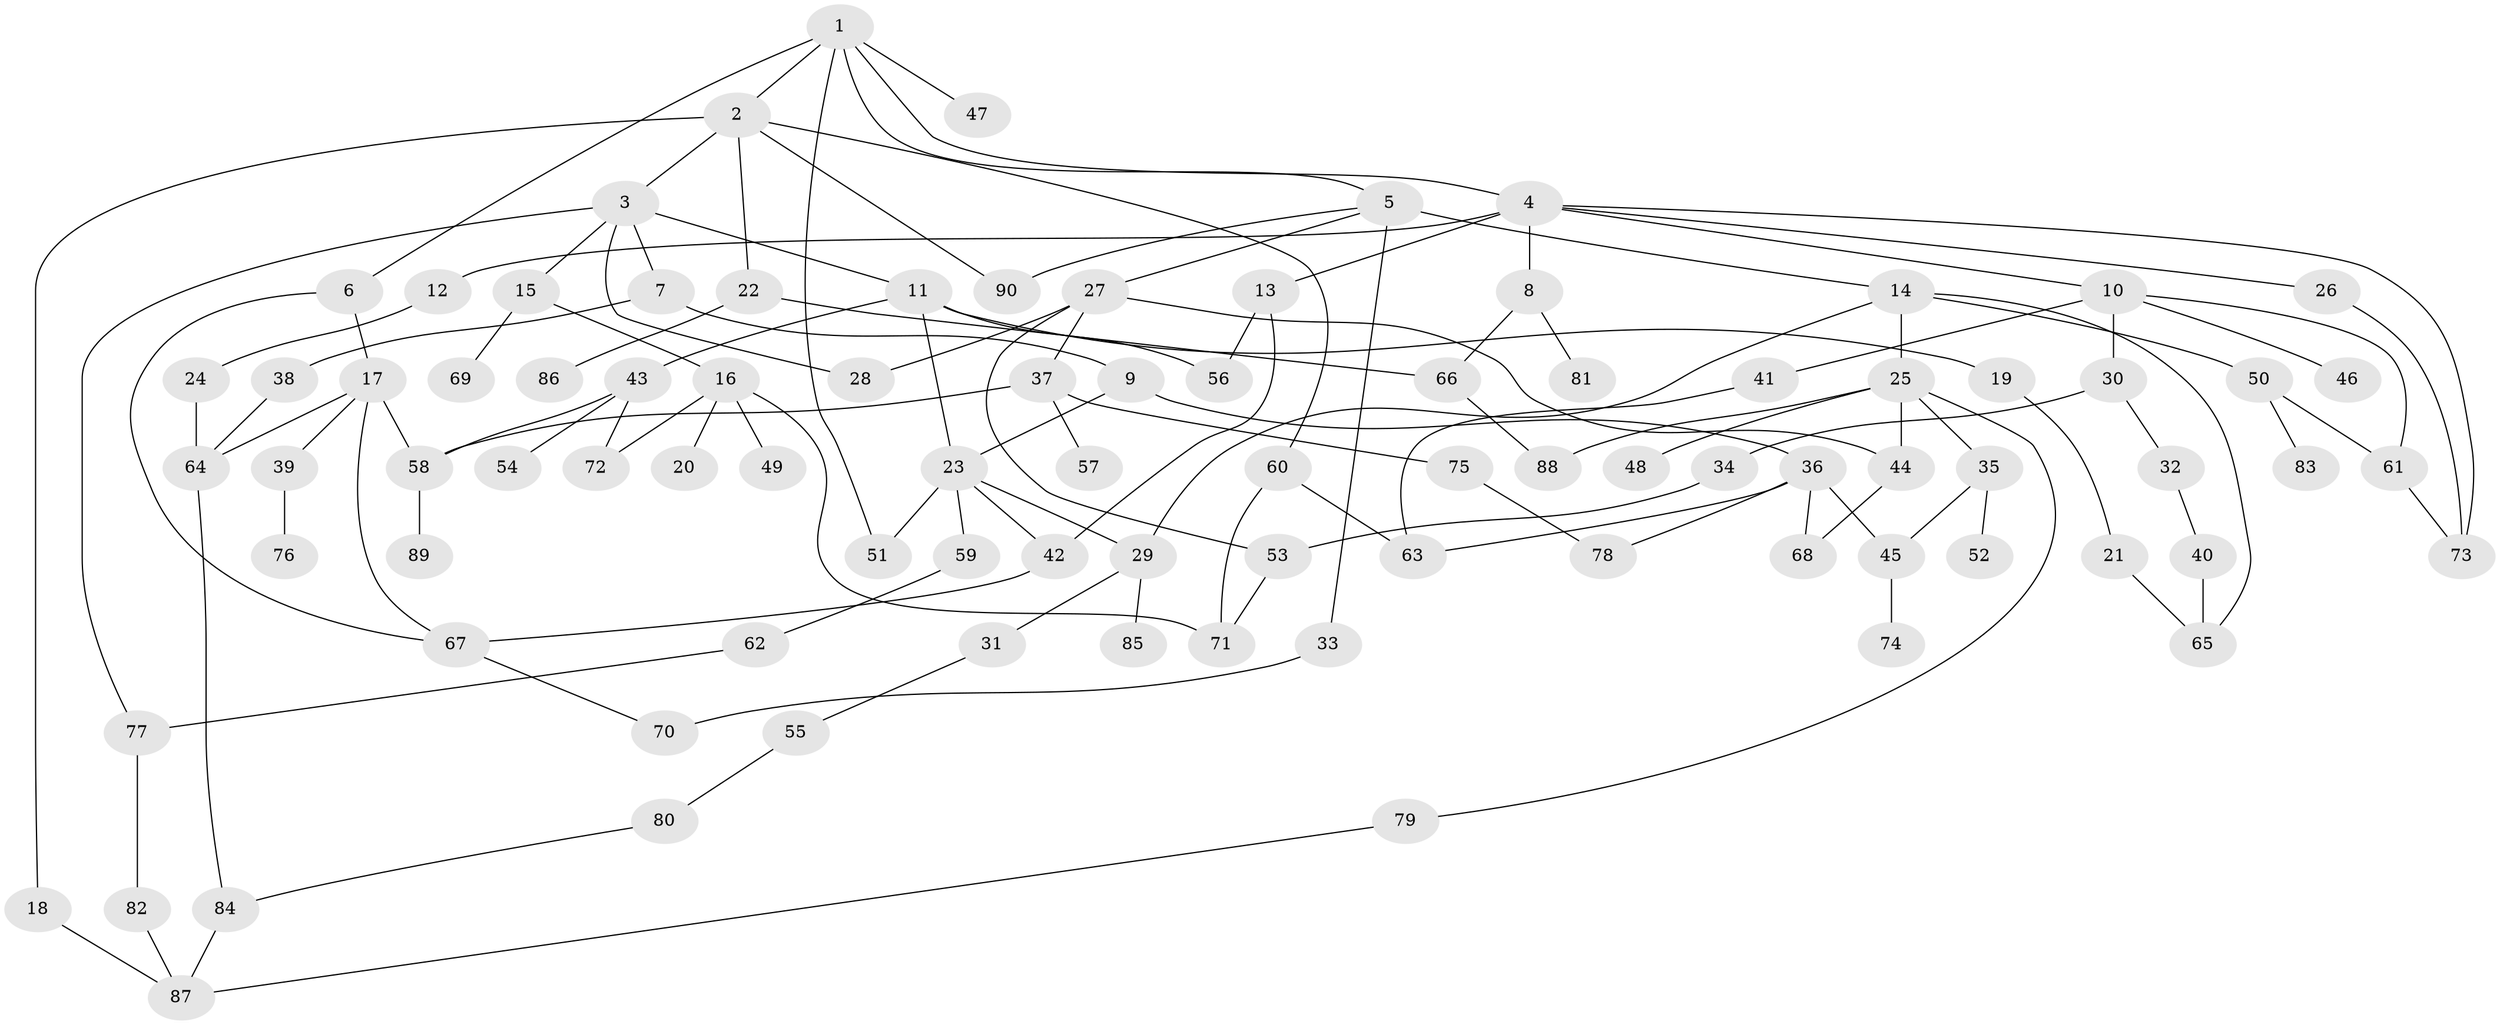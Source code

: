 // coarse degree distribution, {6: 0.08771929824561403, 7: 0.03508771929824561, 8: 0.017543859649122806, 3: 0.17543859649122806, 2: 0.3157894736842105, 5: 0.05263157894736842, 9: 0.017543859649122806, 4: 0.12280701754385964, 1: 0.17543859649122806}
// Generated by graph-tools (version 1.1) at 2025/23/03/03/25 07:23:35]
// undirected, 90 vertices, 125 edges
graph export_dot {
graph [start="1"]
  node [color=gray90,style=filled];
  1;
  2;
  3;
  4;
  5;
  6;
  7;
  8;
  9;
  10;
  11;
  12;
  13;
  14;
  15;
  16;
  17;
  18;
  19;
  20;
  21;
  22;
  23;
  24;
  25;
  26;
  27;
  28;
  29;
  30;
  31;
  32;
  33;
  34;
  35;
  36;
  37;
  38;
  39;
  40;
  41;
  42;
  43;
  44;
  45;
  46;
  47;
  48;
  49;
  50;
  51;
  52;
  53;
  54;
  55;
  56;
  57;
  58;
  59;
  60;
  61;
  62;
  63;
  64;
  65;
  66;
  67;
  68;
  69;
  70;
  71;
  72;
  73;
  74;
  75;
  76;
  77;
  78;
  79;
  80;
  81;
  82;
  83;
  84;
  85;
  86;
  87;
  88;
  89;
  90;
  1 -- 2;
  1 -- 4;
  1 -- 5;
  1 -- 6;
  1 -- 47;
  1 -- 51;
  2 -- 3;
  2 -- 18;
  2 -- 22;
  2 -- 60;
  2 -- 90;
  3 -- 7;
  3 -- 11;
  3 -- 15;
  3 -- 28;
  3 -- 77;
  4 -- 8;
  4 -- 10;
  4 -- 12;
  4 -- 13;
  4 -- 26;
  4 -- 73;
  5 -- 14;
  5 -- 27;
  5 -- 33;
  5 -- 90;
  6 -- 17;
  6 -- 67;
  7 -- 9;
  7 -- 38;
  8 -- 66;
  8 -- 81;
  9 -- 23;
  9 -- 36;
  10 -- 30;
  10 -- 41;
  10 -- 46;
  10 -- 61;
  11 -- 19;
  11 -- 43;
  11 -- 56;
  11 -- 23;
  12 -- 24;
  13 -- 42;
  13 -- 56;
  14 -- 25;
  14 -- 50;
  14 -- 65;
  14 -- 29;
  15 -- 16;
  15 -- 69;
  16 -- 20;
  16 -- 49;
  16 -- 72;
  16 -- 71;
  17 -- 39;
  17 -- 58;
  17 -- 67;
  17 -- 64;
  18 -- 87;
  19 -- 21;
  21 -- 65;
  22 -- 86;
  22 -- 66;
  23 -- 29;
  23 -- 51;
  23 -- 59;
  23 -- 42;
  24 -- 64;
  25 -- 35;
  25 -- 48;
  25 -- 79;
  25 -- 88;
  25 -- 44;
  26 -- 73;
  27 -- 28;
  27 -- 37;
  27 -- 44;
  27 -- 53;
  29 -- 31;
  29 -- 85;
  30 -- 32;
  30 -- 34;
  31 -- 55;
  32 -- 40;
  33 -- 70;
  34 -- 53;
  35 -- 52;
  35 -- 45;
  36 -- 45;
  36 -- 78;
  36 -- 68;
  36 -- 63;
  37 -- 57;
  37 -- 75;
  37 -- 58;
  38 -- 64;
  39 -- 76;
  40 -- 65;
  41 -- 63;
  42 -- 67;
  43 -- 54;
  43 -- 58;
  43 -- 72;
  44 -- 68;
  45 -- 74;
  50 -- 61;
  50 -- 83;
  53 -- 71;
  55 -- 80;
  58 -- 89;
  59 -- 62;
  60 -- 63;
  60 -- 71;
  61 -- 73;
  62 -- 77;
  64 -- 84;
  66 -- 88;
  67 -- 70;
  75 -- 78;
  77 -- 82;
  79 -- 87;
  80 -- 84;
  82 -- 87;
  84 -- 87;
}
